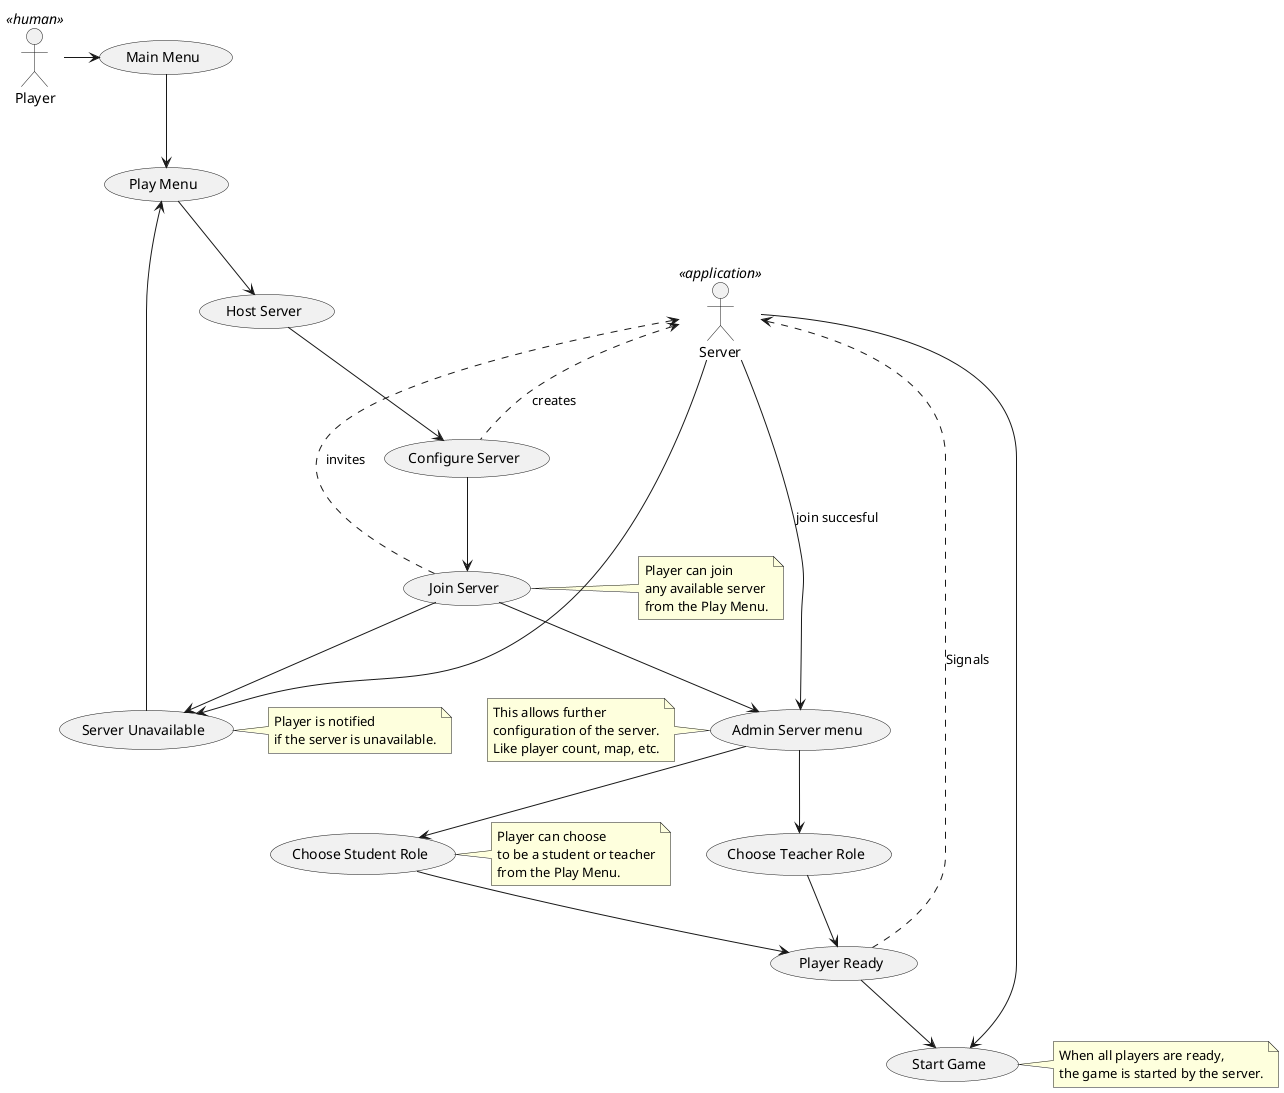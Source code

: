 @startuml
:Player: as Player << human >>
:Server: as Server << application >>
(Main Menu) as (Menu)
(Play Menu) as (Play)
(Host Server) as (Host)
(Configure Server) as (Configure)
(Join Server) as (Join)
(Admin Server menu) as (ServerMenu)
(Choose Student Role) as (Student)
(Choose Teacher Role) as (Teacher)
(Player Ready) as (Ready)
(Start Game) as (Start)
(Server Unavailable) as (Unavailable)

Player -> (Menu)
(Menu) --> (Play)
(Play) --> (Host)
(Host) --> (Configure)
(Server) <.. (Configure) : creates
(Configure) --> (Join)
(Server) <.. (Join) : invites
(Join) --> (ServerMenu)
(Join) --> (Unavailable)
(Server) --> (ServerMenu) : join succesful
(ServerMenu) --> (Student)
(ServerMenu) --> (Teacher)
(Teacher) --> (Ready)
(Student) --> (Ready)
(Ready) --> (Start)
(Server) <.. (Ready) : Signals
(Server) --> (Start)
(Server) --> (Unavailable)
(Unavailable) --> (Play)

note right of (Join)
Player can join
any available server
from the Play Menu.
end note

note right of (Student)
Player can choose
to be a student or teacher
from the Play Menu.
end note

note right of (Unavailable)
Player is notified
if the server is unavailable.
end note

note right of (Start)
When all players are ready,
the game is started by the server.
end note

note left of (ServerMenu)
This allows further
configuration of the server.
Like player count, map, etc.
end note

@enduml
